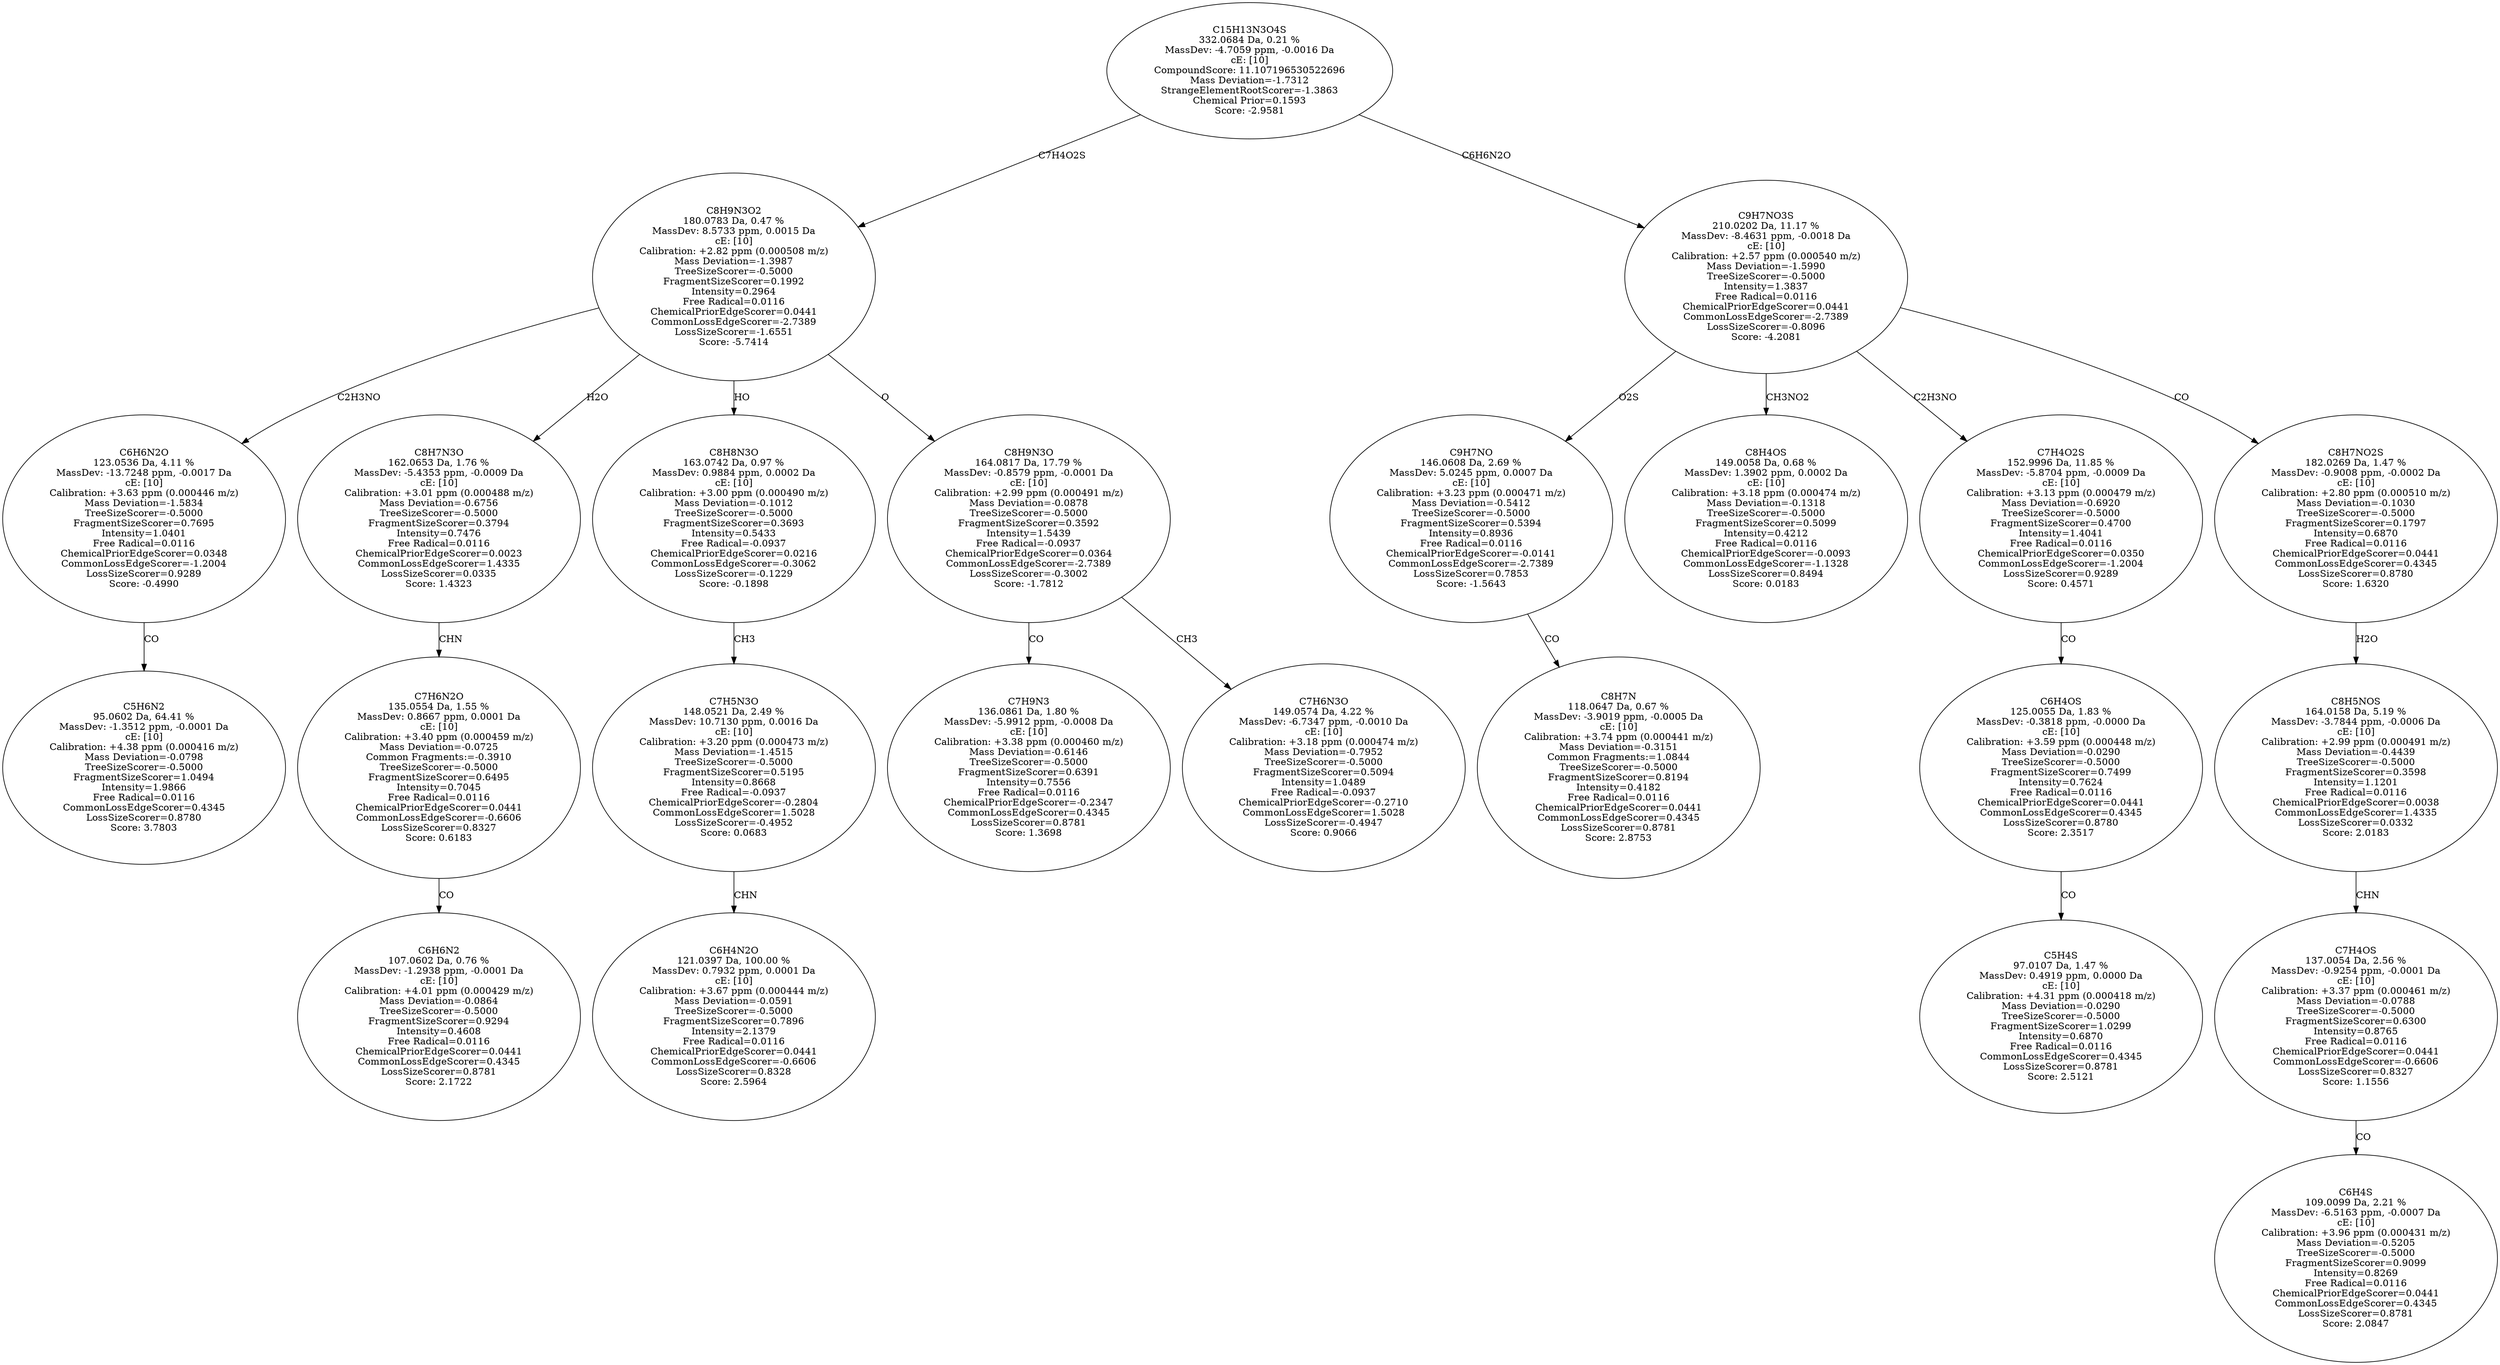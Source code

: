 strict digraph {
v1 [label="C5H6N2\n95.0602 Da, 64.41 %\nMassDev: -1.3512 ppm, -0.0001 Da\ncE: [10]\nCalibration: +4.38 ppm (0.000416 m/z)\nMass Deviation=-0.0798\nTreeSizeScorer=-0.5000\nFragmentSizeScorer=1.0494\nIntensity=1.9866\nFree Radical=0.0116\nCommonLossEdgeScorer=0.4345\nLossSizeScorer=0.8780\nScore: 3.7803"];
v2 [label="C6H6N2O\n123.0536 Da, 4.11 %\nMassDev: -13.7248 ppm, -0.0017 Da\ncE: [10]\nCalibration: +3.63 ppm (0.000446 m/z)\nMass Deviation=-1.5834\nTreeSizeScorer=-0.5000\nFragmentSizeScorer=0.7695\nIntensity=1.0401\nFree Radical=0.0116\nChemicalPriorEdgeScorer=0.0348\nCommonLossEdgeScorer=-1.2004\nLossSizeScorer=0.9289\nScore: -0.4990"];
v3 [label="C6H6N2\n107.0602 Da, 0.76 %\nMassDev: -1.2938 ppm, -0.0001 Da\ncE: [10]\nCalibration: +4.01 ppm (0.000429 m/z)\nMass Deviation=-0.0864\nTreeSizeScorer=-0.5000\nFragmentSizeScorer=0.9294\nIntensity=0.4608\nFree Radical=0.0116\nChemicalPriorEdgeScorer=0.0441\nCommonLossEdgeScorer=0.4345\nLossSizeScorer=0.8781\nScore: 2.1722"];
v4 [label="C7H6N2O\n135.0554 Da, 1.55 %\nMassDev: 0.8667 ppm, 0.0001 Da\ncE: [10]\nCalibration: +3.40 ppm (0.000459 m/z)\nMass Deviation=-0.0725\nCommon Fragments:=-0.3910\nTreeSizeScorer=-0.5000\nFragmentSizeScorer=0.6495\nIntensity=0.7045\nFree Radical=0.0116\nChemicalPriorEdgeScorer=0.0441\nCommonLossEdgeScorer=-0.6606\nLossSizeScorer=0.8327\nScore: 0.6183"];
v5 [label="C8H7N3O\n162.0653 Da, 1.76 %\nMassDev: -5.4353 ppm, -0.0009 Da\ncE: [10]\nCalibration: +3.01 ppm (0.000488 m/z)\nMass Deviation=-0.6756\nTreeSizeScorer=-0.5000\nFragmentSizeScorer=0.3794\nIntensity=0.7476\nFree Radical=0.0116\nChemicalPriorEdgeScorer=0.0023\nCommonLossEdgeScorer=1.4335\nLossSizeScorer=0.0335\nScore: 1.4323"];
v6 [label="C6H4N2O\n121.0397 Da, 100.00 %\nMassDev: 0.7932 ppm, 0.0001 Da\ncE: [10]\nCalibration: +3.67 ppm (0.000444 m/z)\nMass Deviation=-0.0591\nTreeSizeScorer=-0.5000\nFragmentSizeScorer=0.7896\nIntensity=2.1379\nFree Radical=0.0116\nChemicalPriorEdgeScorer=0.0441\nCommonLossEdgeScorer=-0.6606\nLossSizeScorer=0.8328\nScore: 2.5964"];
v7 [label="C7H5N3O\n148.0521 Da, 2.49 %\nMassDev: 10.7130 ppm, 0.0016 Da\ncE: [10]\nCalibration: +3.20 ppm (0.000473 m/z)\nMass Deviation=-1.4515\nTreeSizeScorer=-0.5000\nFragmentSizeScorer=0.5195\nIntensity=0.8668\nFree Radical=-0.0937\nChemicalPriorEdgeScorer=-0.2804\nCommonLossEdgeScorer=1.5028\nLossSizeScorer=-0.4952\nScore: 0.0683"];
v8 [label="C8H8N3O\n163.0742 Da, 0.97 %\nMassDev: 0.9884 ppm, 0.0002 Da\ncE: [10]\nCalibration: +3.00 ppm (0.000490 m/z)\nMass Deviation=-0.1012\nTreeSizeScorer=-0.5000\nFragmentSizeScorer=0.3693\nIntensity=0.5433\nFree Radical=-0.0937\nChemicalPriorEdgeScorer=0.0216\nCommonLossEdgeScorer=-0.3062\nLossSizeScorer=-0.1229\nScore: -0.1898"];
v9 [label="C7H9N3\n136.0861 Da, 1.80 %\nMassDev: -5.9912 ppm, -0.0008 Da\ncE: [10]\nCalibration: +3.38 ppm (0.000460 m/z)\nMass Deviation=-0.6146\nTreeSizeScorer=-0.5000\nFragmentSizeScorer=0.6391\nIntensity=0.7556\nFree Radical=0.0116\nChemicalPriorEdgeScorer=-0.2347\nCommonLossEdgeScorer=0.4345\nLossSizeScorer=0.8781\nScore: 1.3698"];
v10 [label="C7H6N3O\n149.0574 Da, 4.22 %\nMassDev: -6.7347 ppm, -0.0010 Da\ncE: [10]\nCalibration: +3.18 ppm (0.000474 m/z)\nMass Deviation=-0.7952\nTreeSizeScorer=-0.5000\nFragmentSizeScorer=0.5094\nIntensity=1.0489\nFree Radical=-0.0937\nChemicalPriorEdgeScorer=-0.2710\nCommonLossEdgeScorer=1.5028\nLossSizeScorer=-0.4947\nScore: 0.9066"];
v11 [label="C8H9N3O\n164.0817 Da, 17.79 %\nMassDev: -0.8579 ppm, -0.0001 Da\ncE: [10]\nCalibration: +2.99 ppm (0.000491 m/z)\nMass Deviation=-0.0878\nTreeSizeScorer=-0.5000\nFragmentSizeScorer=0.3592\nIntensity=1.5439\nFree Radical=-0.0937\nChemicalPriorEdgeScorer=0.0364\nCommonLossEdgeScorer=-2.7389\nLossSizeScorer=-0.3002\nScore: -1.7812"];
v12 [label="C8H9N3O2\n180.0783 Da, 0.47 %\nMassDev: 8.5733 ppm, 0.0015 Da\ncE: [10]\nCalibration: +2.82 ppm (0.000508 m/z)\nMass Deviation=-1.3987\nTreeSizeScorer=-0.5000\nFragmentSizeScorer=0.1992\nIntensity=0.2964\nFree Radical=0.0116\nChemicalPriorEdgeScorer=0.0441\nCommonLossEdgeScorer=-2.7389\nLossSizeScorer=-1.6551\nScore: -5.7414"];
v13 [label="C8H7N\n118.0647 Da, 0.67 %\nMassDev: -3.9019 ppm, -0.0005 Da\ncE: [10]\nCalibration: +3.74 ppm (0.000441 m/z)\nMass Deviation=-0.3151\nCommon Fragments:=1.0844\nTreeSizeScorer=-0.5000\nFragmentSizeScorer=0.8194\nIntensity=0.4182\nFree Radical=0.0116\nChemicalPriorEdgeScorer=0.0441\nCommonLossEdgeScorer=0.4345\nLossSizeScorer=0.8781\nScore: 2.8753"];
v14 [label="C9H7NO\n146.0608 Da, 2.69 %\nMassDev: 5.0245 ppm, 0.0007 Da\ncE: [10]\nCalibration: +3.23 ppm (0.000471 m/z)\nMass Deviation=-0.5412\nTreeSizeScorer=-0.5000\nFragmentSizeScorer=0.5394\nIntensity=0.8936\nFree Radical=0.0116\nChemicalPriorEdgeScorer=-0.0141\nCommonLossEdgeScorer=-2.7389\nLossSizeScorer=0.7853\nScore: -1.5643"];
v15 [label="C8H4OS\n149.0058 Da, 0.68 %\nMassDev: 1.3902 ppm, 0.0002 Da\ncE: [10]\nCalibration: +3.18 ppm (0.000474 m/z)\nMass Deviation=-0.1318\nTreeSizeScorer=-0.5000\nFragmentSizeScorer=0.5099\nIntensity=0.4212\nFree Radical=0.0116\nChemicalPriorEdgeScorer=-0.0093\nCommonLossEdgeScorer=-1.1328\nLossSizeScorer=0.8494\nScore: 0.0183"];
v16 [label="C5H4S\n97.0107 Da, 1.47 %\nMassDev: 0.4919 ppm, 0.0000 Da\ncE: [10]\nCalibration: +4.31 ppm (0.000418 m/z)\nMass Deviation=-0.0290\nTreeSizeScorer=-0.5000\nFragmentSizeScorer=1.0299\nIntensity=0.6870\nFree Radical=0.0116\nCommonLossEdgeScorer=0.4345\nLossSizeScorer=0.8781\nScore: 2.5121"];
v17 [label="C6H4OS\n125.0055 Da, 1.83 %\nMassDev: -0.3818 ppm, -0.0000 Da\ncE: [10]\nCalibration: +3.59 ppm (0.000448 m/z)\nMass Deviation=-0.0290\nTreeSizeScorer=-0.5000\nFragmentSizeScorer=0.7499\nIntensity=0.7624\nFree Radical=0.0116\nChemicalPriorEdgeScorer=0.0441\nCommonLossEdgeScorer=0.4345\nLossSizeScorer=0.8780\nScore: 2.3517"];
v18 [label="C7H4O2S\n152.9996 Da, 11.85 %\nMassDev: -5.8704 ppm, -0.0009 Da\ncE: [10]\nCalibration: +3.13 ppm (0.000479 m/z)\nMass Deviation=-0.6920\nTreeSizeScorer=-0.5000\nFragmentSizeScorer=0.4700\nIntensity=1.4041\nFree Radical=0.0116\nChemicalPriorEdgeScorer=0.0350\nCommonLossEdgeScorer=-1.2004\nLossSizeScorer=0.9289\nScore: 0.4571"];
v19 [label="C6H4S\n109.0099 Da, 2.21 %\nMassDev: -6.5163 ppm, -0.0007 Da\ncE: [10]\nCalibration: +3.96 ppm (0.000431 m/z)\nMass Deviation=-0.5205\nTreeSizeScorer=-0.5000\nFragmentSizeScorer=0.9099\nIntensity=0.8269\nFree Radical=0.0116\nChemicalPriorEdgeScorer=0.0441\nCommonLossEdgeScorer=0.4345\nLossSizeScorer=0.8781\nScore: 2.0847"];
v20 [label="C7H4OS\n137.0054 Da, 2.56 %\nMassDev: -0.9254 ppm, -0.0001 Da\ncE: [10]\nCalibration: +3.37 ppm (0.000461 m/z)\nMass Deviation=-0.0788\nTreeSizeScorer=-0.5000\nFragmentSizeScorer=0.6300\nIntensity=0.8765\nFree Radical=0.0116\nChemicalPriorEdgeScorer=0.0441\nCommonLossEdgeScorer=-0.6606\nLossSizeScorer=0.8327\nScore: 1.1556"];
v21 [label="C8H5NOS\n164.0158 Da, 5.19 %\nMassDev: -3.7844 ppm, -0.0006 Da\ncE: [10]\nCalibration: +2.99 ppm (0.000491 m/z)\nMass Deviation=-0.4439\nTreeSizeScorer=-0.5000\nFragmentSizeScorer=0.3598\nIntensity=1.1201\nFree Radical=0.0116\nChemicalPriorEdgeScorer=0.0038\nCommonLossEdgeScorer=1.4335\nLossSizeScorer=0.0332\nScore: 2.0183"];
v22 [label="C8H7NO2S\n182.0269 Da, 1.47 %\nMassDev: -0.9008 ppm, -0.0002 Da\ncE: [10]\nCalibration: +2.80 ppm (0.000510 m/z)\nMass Deviation=-0.1030\nTreeSizeScorer=-0.5000\nFragmentSizeScorer=0.1797\nIntensity=0.6870\nFree Radical=0.0116\nChemicalPriorEdgeScorer=0.0441\nCommonLossEdgeScorer=0.4345\nLossSizeScorer=0.8780\nScore: 1.6320"];
v23 [label="C9H7NO3S\n210.0202 Da, 11.17 %\nMassDev: -8.4631 ppm, -0.0018 Da\ncE: [10]\nCalibration: +2.57 ppm (0.000540 m/z)\nMass Deviation=-1.5990\nTreeSizeScorer=-0.5000\nIntensity=1.3837\nFree Radical=0.0116\nChemicalPriorEdgeScorer=0.0441\nCommonLossEdgeScorer=-2.7389\nLossSizeScorer=-0.8096\nScore: -4.2081"];
v24 [label="C15H13N3O4S\n332.0684 Da, 0.21 %\nMassDev: -4.7059 ppm, -0.0016 Da\ncE: [10]\nCompoundScore: 11.107196530522696\nMass Deviation=-1.7312\nStrangeElementRootScorer=-1.3863\nChemical Prior=0.1593\nScore: -2.9581"];
v2 -> v1 [label="CO"];
v12 -> v2 [label="C2H3NO"];
v4 -> v3 [label="CO"];
v5 -> v4 [label="CHN"];
v12 -> v5 [label="H2O"];
v7 -> v6 [label="CHN"];
v8 -> v7 [label="CH3"];
v12 -> v8 [label="HO"];
v11 -> v9 [label="CO"];
v11 -> v10 [label="CH3"];
v12 -> v11 [label="O"];
v24 -> v12 [label="C7H4O2S"];
v14 -> v13 [label="CO"];
v23 -> v14 [label="O2S"];
v23 -> v15 [label="CH3NO2"];
v17 -> v16 [label="CO"];
v18 -> v17 [label="CO"];
v23 -> v18 [label="C2H3NO"];
v20 -> v19 [label="CO"];
v21 -> v20 [label="CHN"];
v22 -> v21 [label="H2O"];
v23 -> v22 [label="CO"];
v24 -> v23 [label="C6H6N2O"];
}